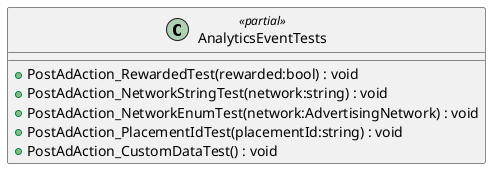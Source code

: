 @startuml
class AnalyticsEventTests <<partial>> {
    + PostAdAction_RewardedTest(rewarded:bool) : void
    + PostAdAction_NetworkStringTest(network:string) : void
    + PostAdAction_NetworkEnumTest(network:AdvertisingNetwork) : void
    + PostAdAction_PlacementIdTest(placementId:string) : void
    + PostAdAction_CustomDataTest() : void
}
@enduml

